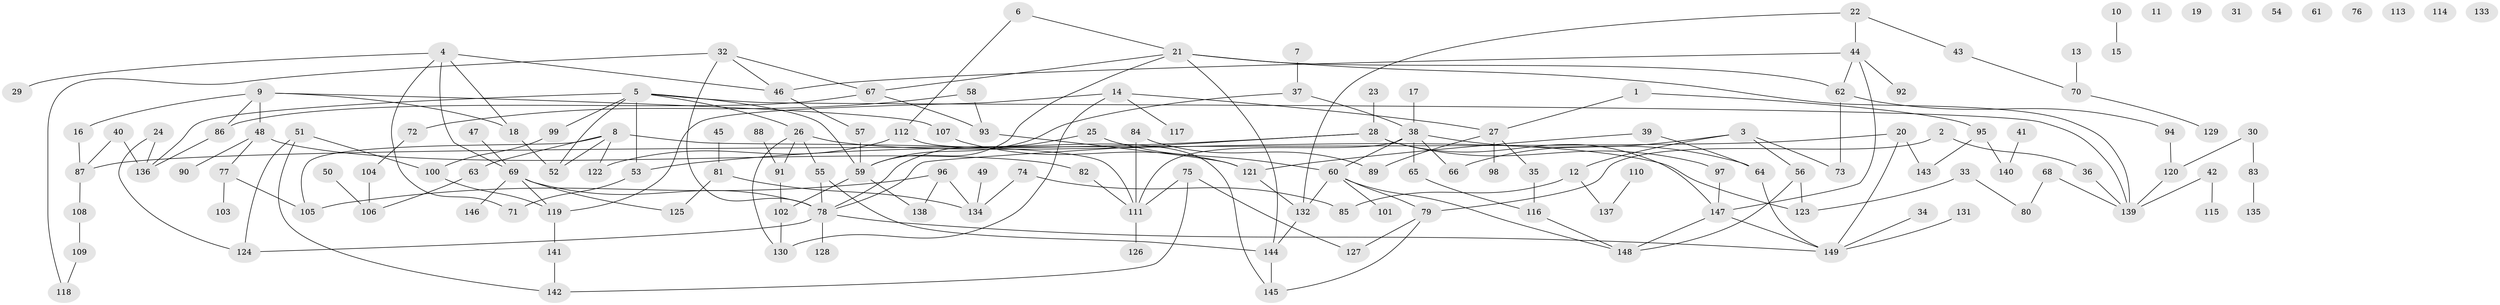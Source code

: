 // Generated by graph-tools (version 1.1) at 2025/49/03/09/25 03:49:12]
// undirected, 149 vertices, 192 edges
graph export_dot {
graph [start="1"]
  node [color=gray90,style=filled];
  1;
  2;
  3;
  4;
  5;
  6;
  7;
  8;
  9;
  10;
  11;
  12;
  13;
  14;
  15;
  16;
  17;
  18;
  19;
  20;
  21;
  22;
  23;
  24;
  25;
  26;
  27;
  28;
  29;
  30;
  31;
  32;
  33;
  34;
  35;
  36;
  37;
  38;
  39;
  40;
  41;
  42;
  43;
  44;
  45;
  46;
  47;
  48;
  49;
  50;
  51;
  52;
  53;
  54;
  55;
  56;
  57;
  58;
  59;
  60;
  61;
  62;
  63;
  64;
  65;
  66;
  67;
  68;
  69;
  70;
  71;
  72;
  73;
  74;
  75;
  76;
  77;
  78;
  79;
  80;
  81;
  82;
  83;
  84;
  85;
  86;
  87;
  88;
  89;
  90;
  91;
  92;
  93;
  94;
  95;
  96;
  97;
  98;
  99;
  100;
  101;
  102;
  103;
  104;
  105;
  106;
  107;
  108;
  109;
  110;
  111;
  112;
  113;
  114;
  115;
  116;
  117;
  118;
  119;
  120;
  121;
  122;
  123;
  124;
  125;
  126;
  127;
  128;
  129;
  130;
  131;
  132;
  133;
  134;
  135;
  136;
  137;
  138;
  139;
  140;
  141;
  142;
  143;
  144;
  145;
  146;
  147;
  148;
  149;
  1 -- 27;
  1 -- 95;
  2 -- 36;
  2 -- 79;
  3 -- 12;
  3 -- 56;
  3 -- 66;
  3 -- 73;
  4 -- 18;
  4 -- 29;
  4 -- 46;
  4 -- 69;
  4 -- 71;
  5 -- 26;
  5 -- 52;
  5 -- 53;
  5 -- 59;
  5 -- 99;
  5 -- 136;
  5 -- 139;
  6 -- 21;
  6 -- 112;
  7 -- 37;
  8 -- 52;
  8 -- 63;
  8 -- 105;
  8 -- 111;
  8 -- 122;
  9 -- 16;
  9 -- 18;
  9 -- 48;
  9 -- 86;
  9 -- 107;
  10 -- 15;
  12 -- 85;
  12 -- 137;
  13 -- 70;
  14 -- 27;
  14 -- 117;
  14 -- 119;
  14 -- 130;
  16 -- 87;
  17 -- 38;
  18 -- 52;
  20 -- 87;
  20 -- 143;
  20 -- 149;
  21 -- 59;
  21 -- 62;
  21 -- 67;
  21 -- 139;
  21 -- 144;
  22 -- 43;
  22 -- 44;
  22 -- 132;
  23 -- 28;
  24 -- 124;
  24 -- 136;
  25 -- 60;
  25 -- 78;
  26 -- 55;
  26 -- 91;
  26 -- 123;
  26 -- 130;
  27 -- 35;
  27 -- 89;
  27 -- 98;
  28 -- 53;
  28 -- 78;
  28 -- 97;
  28 -- 147;
  30 -- 83;
  30 -- 120;
  32 -- 46;
  32 -- 67;
  32 -- 78;
  32 -- 118;
  33 -- 80;
  33 -- 123;
  34 -- 149;
  35 -- 116;
  36 -- 139;
  37 -- 38;
  37 -- 59;
  38 -- 60;
  38 -- 64;
  38 -- 65;
  38 -- 66;
  38 -- 111;
  39 -- 64;
  39 -- 121;
  40 -- 87;
  40 -- 136;
  41 -- 140;
  42 -- 115;
  42 -- 139;
  43 -- 70;
  44 -- 46;
  44 -- 62;
  44 -- 92;
  44 -- 147;
  45 -- 81;
  46 -- 57;
  47 -- 69;
  48 -- 77;
  48 -- 82;
  48 -- 90;
  49 -- 134;
  50 -- 106;
  51 -- 100;
  51 -- 124;
  51 -- 142;
  53 -- 71;
  55 -- 78;
  55 -- 144;
  56 -- 123;
  56 -- 148;
  57 -- 59;
  58 -- 72;
  58 -- 93;
  59 -- 102;
  59 -- 138;
  60 -- 79;
  60 -- 101;
  60 -- 132;
  60 -- 148;
  62 -- 73;
  62 -- 94;
  63 -- 106;
  64 -- 149;
  65 -- 116;
  67 -- 86;
  67 -- 93;
  68 -- 80;
  68 -- 139;
  69 -- 78;
  69 -- 119;
  69 -- 125;
  69 -- 146;
  70 -- 129;
  72 -- 104;
  74 -- 85;
  74 -- 134;
  75 -- 111;
  75 -- 127;
  75 -- 142;
  77 -- 103;
  77 -- 105;
  78 -- 124;
  78 -- 128;
  78 -- 149;
  79 -- 127;
  79 -- 145;
  81 -- 125;
  81 -- 134;
  82 -- 111;
  83 -- 135;
  84 -- 89;
  84 -- 111;
  86 -- 136;
  87 -- 108;
  88 -- 91;
  91 -- 102;
  93 -- 121;
  94 -- 120;
  95 -- 140;
  95 -- 143;
  96 -- 105;
  96 -- 134;
  96 -- 138;
  97 -- 147;
  99 -- 100;
  100 -- 119;
  102 -- 130;
  104 -- 106;
  107 -- 121;
  108 -- 109;
  109 -- 118;
  110 -- 137;
  111 -- 126;
  112 -- 122;
  112 -- 145;
  116 -- 148;
  119 -- 141;
  120 -- 139;
  121 -- 132;
  131 -- 149;
  132 -- 144;
  141 -- 142;
  144 -- 145;
  147 -- 148;
  147 -- 149;
}

